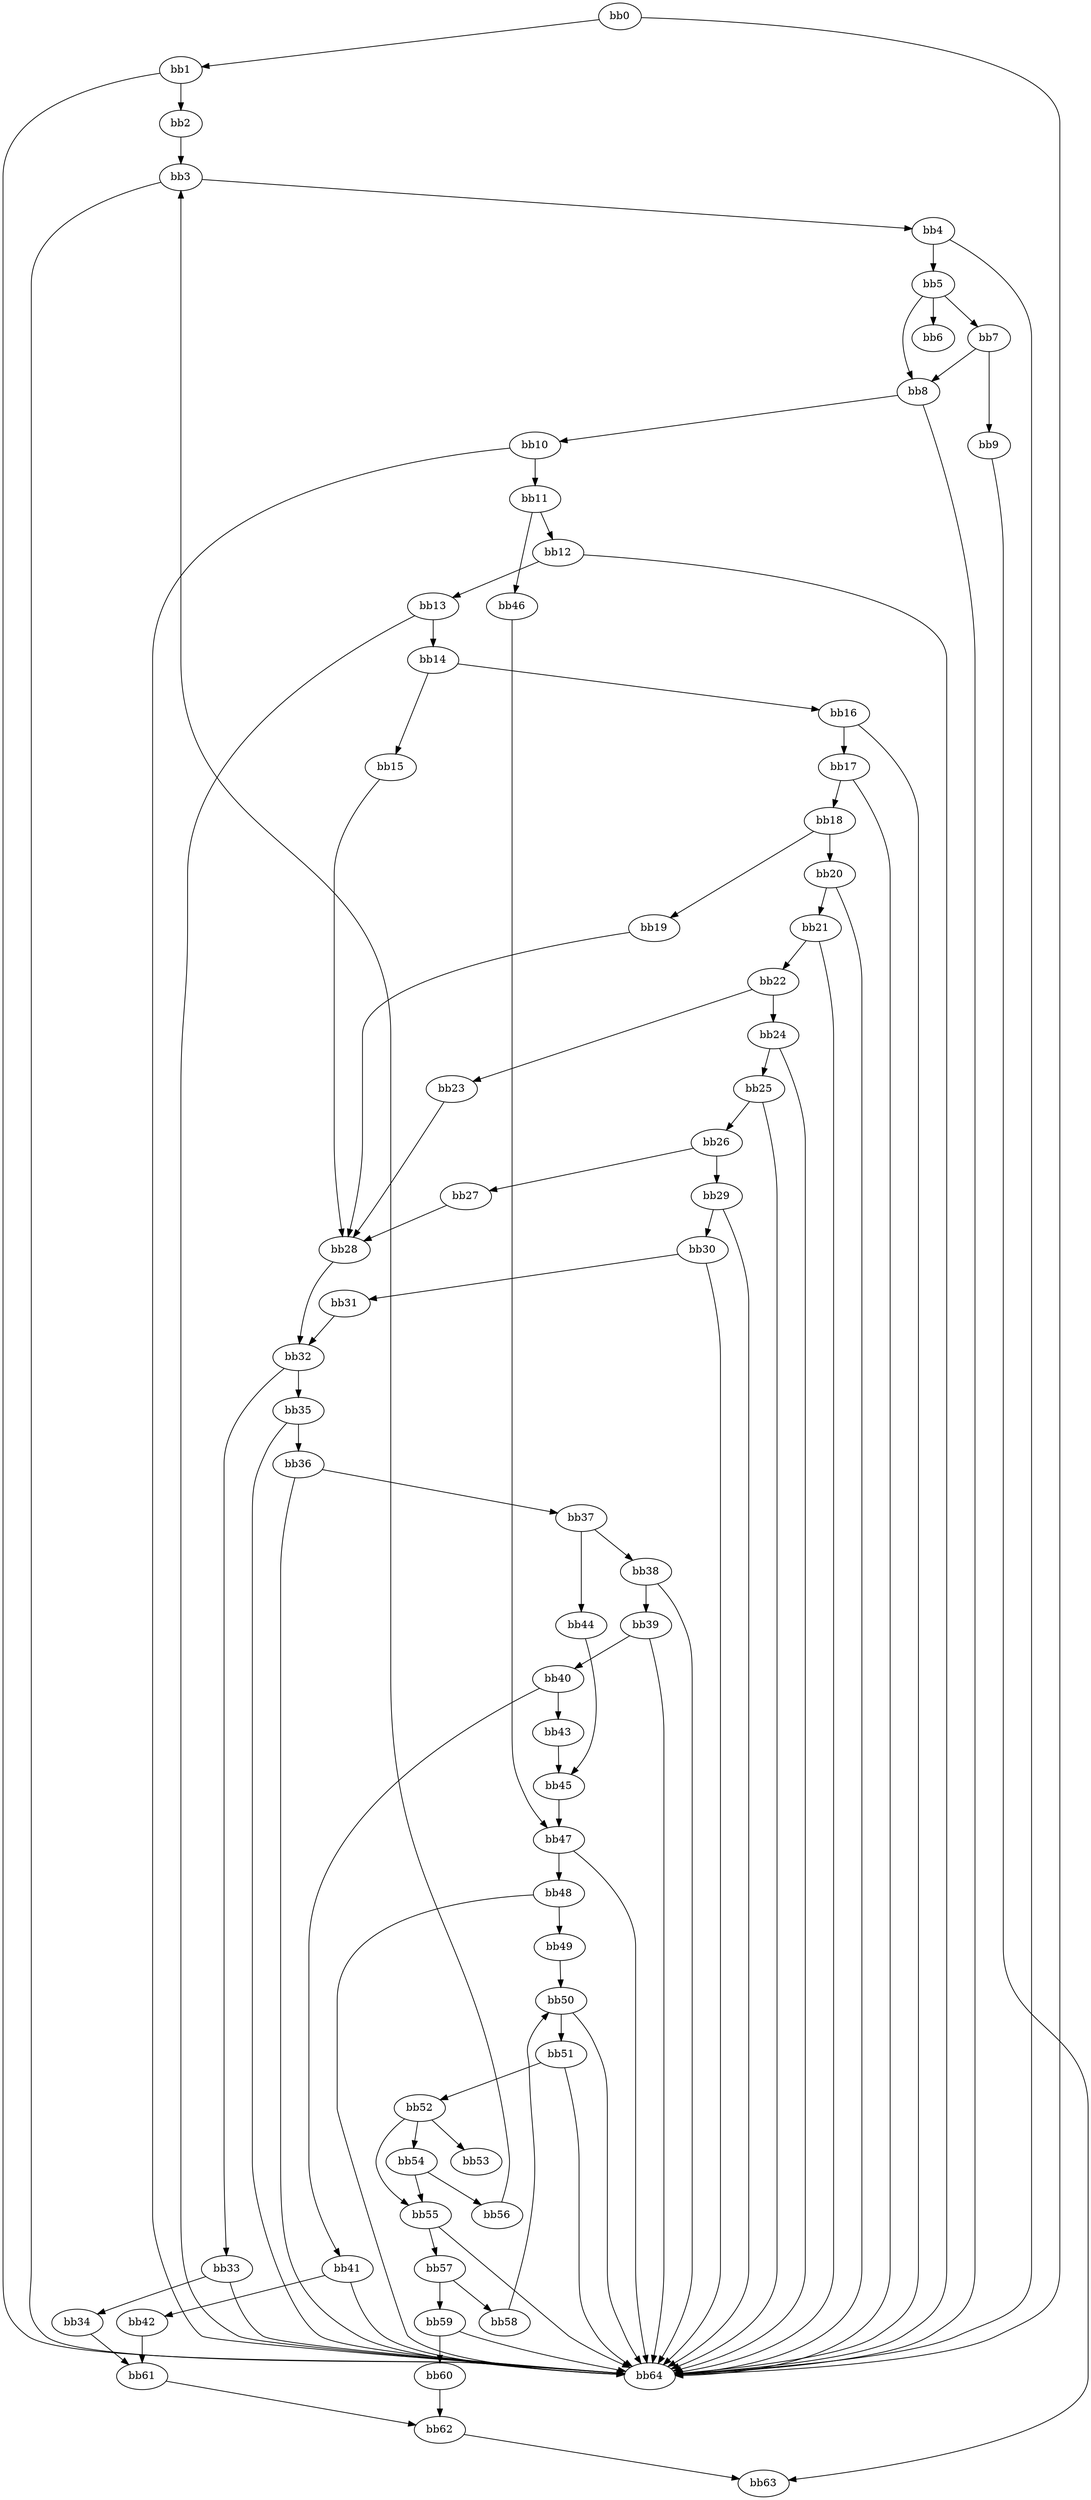 digraph {
    0 [ label = "bb0\l" ]
    1 [ label = "bb1\l" ]
    2 [ label = "bb2\l" ]
    3 [ label = "bb3\l" ]
    4 [ label = "bb4\l" ]
    5 [ label = "bb5\l" ]
    6 [ label = "bb6\l" ]
    7 [ label = "bb7\l" ]
    8 [ label = "bb8\l" ]
    9 [ label = "bb9\l" ]
    10 [ label = "bb10\l" ]
    11 [ label = "bb11\l" ]
    12 [ label = "bb12\l" ]
    13 [ label = "bb13\l" ]
    14 [ label = "bb14\l" ]
    15 [ label = "bb15\l" ]
    16 [ label = "bb16\l" ]
    17 [ label = "bb17\l" ]
    18 [ label = "bb18\l" ]
    19 [ label = "bb19\l" ]
    20 [ label = "bb20\l" ]
    21 [ label = "bb21\l" ]
    22 [ label = "bb22\l" ]
    23 [ label = "bb23\l" ]
    24 [ label = "bb24\l" ]
    25 [ label = "bb25\l" ]
    26 [ label = "bb26\l" ]
    27 [ label = "bb27\l" ]
    28 [ label = "bb28\l" ]
    29 [ label = "bb29\l" ]
    30 [ label = "bb30\l" ]
    31 [ label = "bb31\l" ]
    32 [ label = "bb32\l" ]
    33 [ label = "bb33\l" ]
    34 [ label = "bb34\l" ]
    35 [ label = "bb35\l" ]
    36 [ label = "bb36\l" ]
    37 [ label = "bb37\l" ]
    38 [ label = "bb38\l" ]
    39 [ label = "bb39\l" ]
    40 [ label = "bb40\l" ]
    41 [ label = "bb41\l" ]
    42 [ label = "bb42\l" ]
    43 [ label = "bb43\l" ]
    44 [ label = "bb44\l" ]
    45 [ label = "bb45\l" ]
    46 [ label = "bb46\l" ]
    47 [ label = "bb47\l" ]
    48 [ label = "bb48\l" ]
    49 [ label = "bb49\l" ]
    50 [ label = "bb50\l" ]
    51 [ label = "bb51\l" ]
    52 [ label = "bb52\l" ]
    53 [ label = "bb53\l" ]
    54 [ label = "bb54\l" ]
    55 [ label = "bb55\l" ]
    56 [ label = "bb56\l" ]
    57 [ label = "bb57\l" ]
    58 [ label = "bb58\l" ]
    59 [ label = "bb59\l" ]
    60 [ label = "bb60\l" ]
    61 [ label = "bb61\l" ]
    62 [ label = "bb62\l" ]
    63 [ label = "bb63\l" ]
    64 [ label = "bb64\l" ]
    0 -> 1 [ ]
    0 -> 64 [ ]
    1 -> 2 [ ]
    1 -> 64 [ ]
    2 -> 3 [ ]
    3 -> 4 [ ]
    3 -> 64 [ ]
    4 -> 5 [ ]
    4 -> 64 [ ]
    5 -> 6 [ ]
    5 -> 7 [ ]
    5 -> 8 [ ]
    7 -> 8 [ ]
    7 -> 9 [ ]
    8 -> 10 [ ]
    8 -> 64 [ ]
    9 -> 63 [ ]
    10 -> 11 [ ]
    10 -> 64 [ ]
    11 -> 12 [ ]
    11 -> 46 [ ]
    12 -> 13 [ ]
    12 -> 64 [ ]
    13 -> 14 [ ]
    13 -> 64 [ ]
    14 -> 15 [ ]
    14 -> 16 [ ]
    15 -> 28 [ ]
    16 -> 17 [ ]
    16 -> 64 [ ]
    17 -> 18 [ ]
    17 -> 64 [ ]
    18 -> 19 [ ]
    18 -> 20 [ ]
    19 -> 28 [ ]
    20 -> 21 [ ]
    20 -> 64 [ ]
    21 -> 22 [ ]
    21 -> 64 [ ]
    22 -> 23 [ ]
    22 -> 24 [ ]
    23 -> 28 [ ]
    24 -> 25 [ ]
    24 -> 64 [ ]
    25 -> 26 [ ]
    25 -> 64 [ ]
    26 -> 27 [ ]
    26 -> 29 [ ]
    27 -> 28 [ ]
    28 -> 32 [ ]
    29 -> 30 [ ]
    29 -> 64 [ ]
    30 -> 31 [ ]
    30 -> 64 [ ]
    31 -> 32 [ ]
    32 -> 33 [ ]
    32 -> 35 [ ]
    33 -> 34 [ ]
    33 -> 64 [ ]
    34 -> 61 [ ]
    35 -> 36 [ ]
    35 -> 64 [ ]
    36 -> 37 [ ]
    36 -> 64 [ ]
    37 -> 38 [ ]
    37 -> 44 [ ]
    38 -> 39 [ ]
    38 -> 64 [ ]
    39 -> 40 [ ]
    39 -> 64 [ ]
    40 -> 41 [ ]
    40 -> 43 [ ]
    41 -> 42 [ ]
    41 -> 64 [ ]
    42 -> 61 [ ]
    43 -> 45 [ ]
    44 -> 45 [ ]
    45 -> 47 [ ]
    46 -> 47 [ ]
    47 -> 48 [ ]
    47 -> 64 [ ]
    48 -> 49 [ ]
    48 -> 64 [ ]
    49 -> 50 [ ]
    50 -> 51 [ ]
    50 -> 64 [ ]
    51 -> 52 [ ]
    51 -> 64 [ ]
    52 -> 53 [ ]
    52 -> 54 [ ]
    52 -> 55 [ ]
    54 -> 55 [ ]
    54 -> 56 [ ]
    55 -> 57 [ ]
    55 -> 64 [ ]
    56 -> 3 [ ]
    57 -> 58 [ ]
    57 -> 59 [ ]
    58 -> 50 [ ]
    59 -> 60 [ ]
    59 -> 64 [ ]
    60 -> 62 [ ]
    61 -> 62 [ ]
    62 -> 63 [ ]
}

